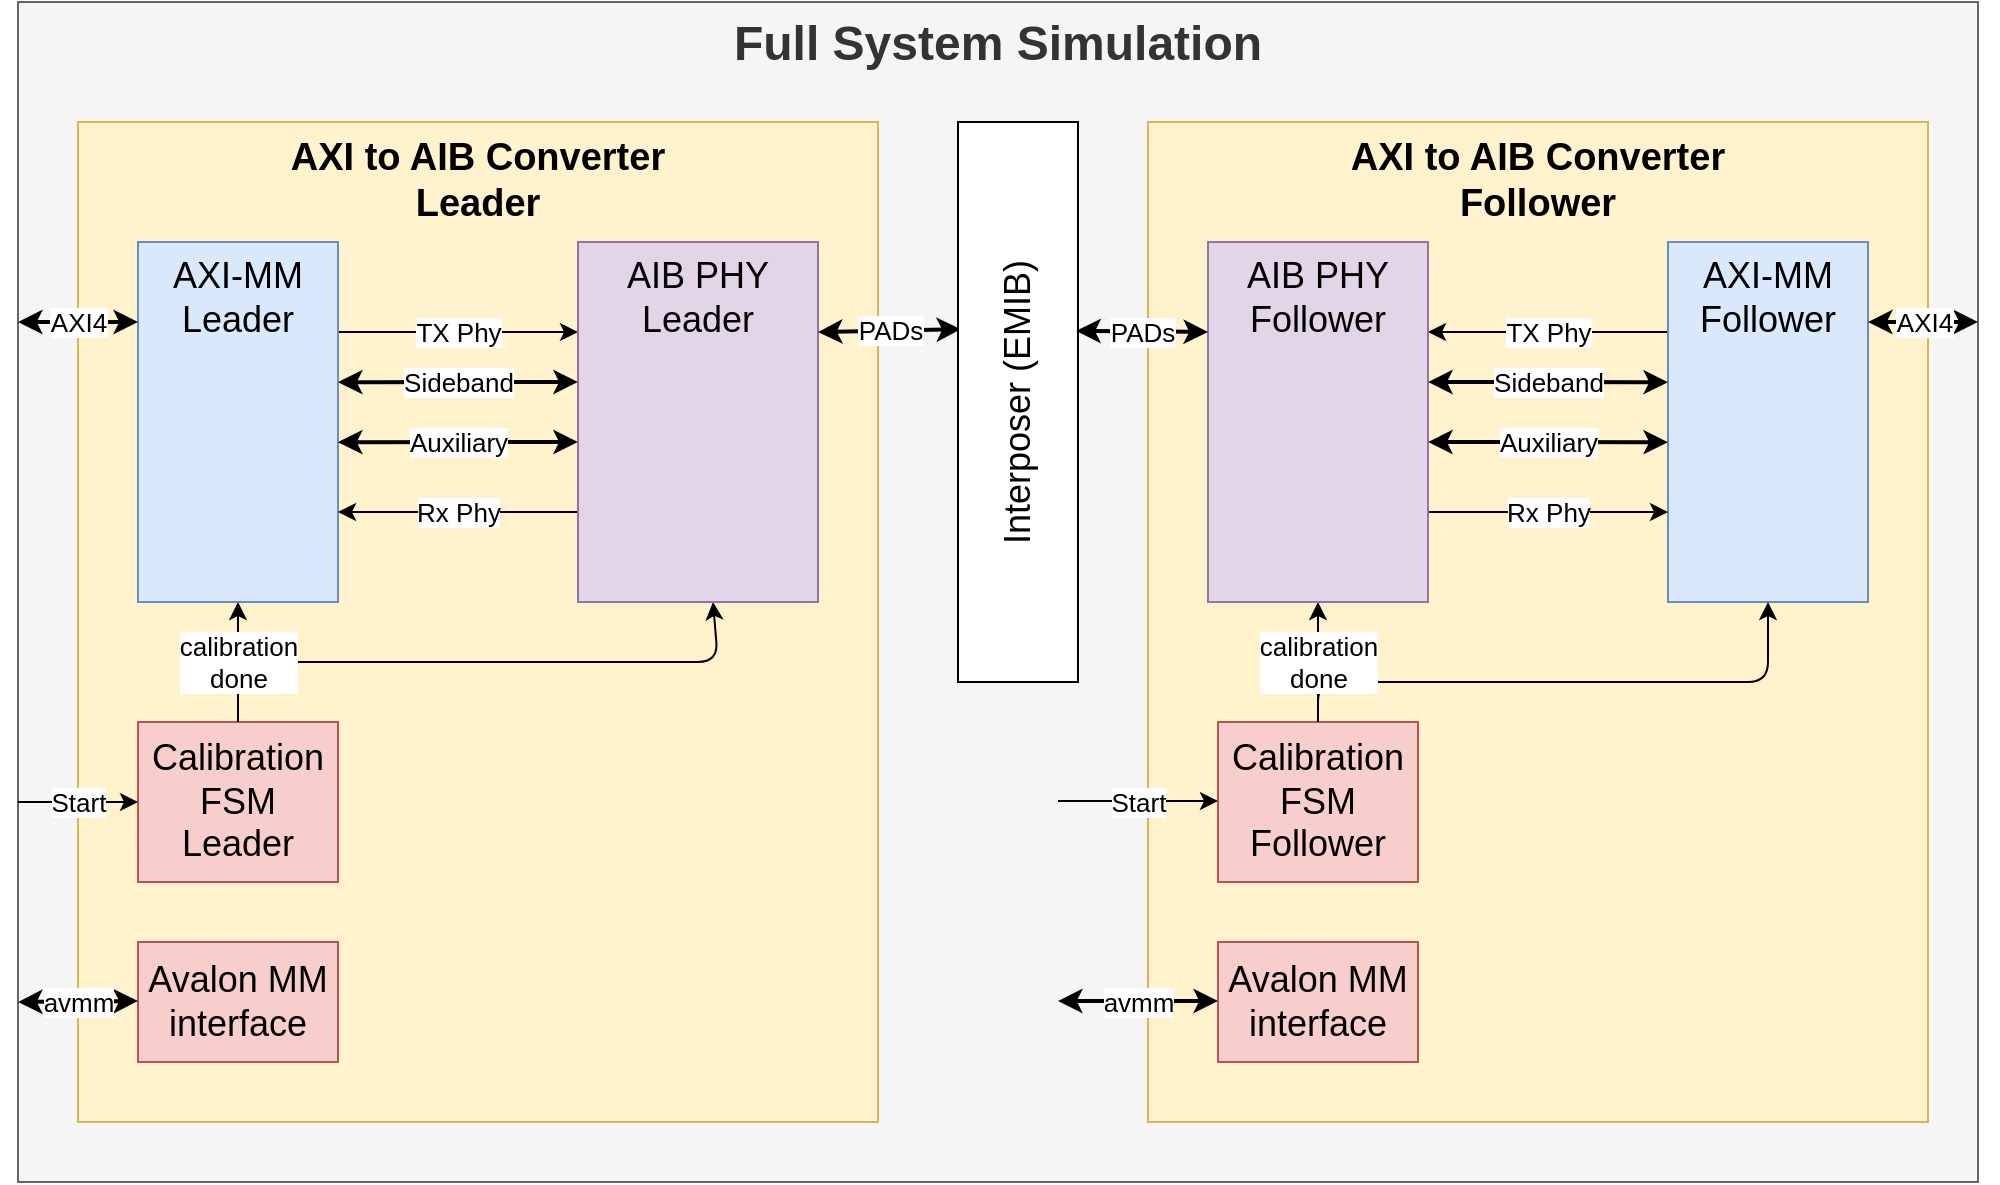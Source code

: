 <mxfile>
    <diagram id="G-sLq0d55iG927SIHQj-" name="Page-1">
        <mxGraphModel dx="1853" dy="827" grid="1" gridSize="10" guides="1" tooltips="1" connect="1" arrows="1" fold="1" page="1" pageScale="1" pageWidth="850" pageHeight="1100" math="0" shadow="0">
            <root>
                <mxCell id="0"/>
                <mxCell id="1" parent="0"/>
                <mxCell id="14" value="&lt;b&gt;Full System Simulation&lt;/b&gt;" style="rounded=0;whiteSpace=wrap;html=1;verticalAlign=top;fontSize=24;fillColor=#f5f5f5;fontColor=#333333;strokeColor=#666666;" parent="1" vertex="1">
                    <mxGeometry y="160" width="980" height="590" as="geometry"/>
                </mxCell>
                <mxCell id="6" value="" style="edgeStyle=none;html=1;fontSize=13;" parent="1" target="5" edge="1">
                    <mxGeometry relative="1" as="geometry">
                        <mxPoint x="320" y="310" as="sourcePoint"/>
                    </mxGeometry>
                </mxCell>
                <mxCell id="5" value="EMIB" style="rounded=1;whiteSpace=wrap;html=1;fillColor=#dae8fc;strokeColor=#6c8ebf;horizontal=1;verticalAlign=top;fontSize=13;" parent="1" vertex="1">
                    <mxGeometry x="360" y="250" width="60" height="120" as="geometry"/>
                </mxCell>
                <mxCell id="15" style="edgeStyle=none;html=1;entryX=0;entryY=0.25;entryDx=0;entryDy=0;horizontal=1;fontSize=13;" parent="1" source="16" target="20" edge="1">
                    <mxGeometry relative="1" as="geometry"/>
                </mxCell>
                <mxCell id="16" value="&lt;b&gt;AXI to AIB Converter&lt;/b&gt;&lt;div&gt;&lt;b&gt;Leader&lt;/b&gt;&lt;/div&gt;" style="rounded=0;whiteSpace=wrap;html=1;arcSize=3;fillColor=#fff2cc;strokeColor=#d6b656;fontSize=19;verticalAlign=top;horizontal=1;" parent="1" vertex="1">
                    <mxGeometry x="30" y="220" width="400" height="500" as="geometry"/>
                </mxCell>
                <mxCell id="17" style="edgeStyle=none;html=1;horizontal=1;fontSize=13;" parent="1" source="18" target="22" edge="1">
                    <mxGeometry relative="1" as="geometry">
                        <Array as="points">
                            <mxPoint x="110" y="490"/>
                            <mxPoint x="350" y="490"/>
                        </Array>
                    </mxGeometry>
                </mxCell>
                <mxCell id="18" value="Calibration&lt;div&gt;&lt;span style=&quot;color: rgb(0, 0, 0);&quot;&gt;FSM&lt;/span&gt;&lt;/div&gt;&lt;div&gt;Leader&lt;/div&gt;" style="rounded=0;whiteSpace=wrap;html=1;fontSize=18;verticalAlign=middle;fillColor=#f8cecc;strokeColor=#b85450;horizontal=1;" parent="1" vertex="1">
                    <mxGeometry x="60" y="520" width="100" height="80" as="geometry"/>
                </mxCell>
                <mxCell id="19" value="TX Phy" style="edgeStyle=none;html=1;exitX=1;exitY=0.25;exitDx=0;exitDy=0;entryX=0;entryY=0.25;entryDx=0;entryDy=0;horizontal=1;fontSize=13;" parent="1" source="20" target="22" edge="1">
                    <mxGeometry relative="1" as="geometry"/>
                </mxCell>
                <mxCell id="20" value="AXI-MM&lt;div&gt;Leader&lt;/div&gt;" style="rounded=0;whiteSpace=wrap;html=1;arcSize=15;fillColor=#dae8fc;strokeColor=#6c8ebf;fontSize=18;verticalAlign=top;horizontal=1;" parent="1" vertex="1">
                    <mxGeometry x="60" y="280" width="100" height="180" as="geometry"/>
                </mxCell>
                <mxCell id="21" value="Rx Phy" style="edgeStyle=none;html=1;entryX=1;entryY=0.75;entryDx=0;entryDy=0;exitX=0;exitY=0.75;exitDx=0;exitDy=0;horizontal=1;fontSize=13;" parent="1" source="22" target="20" edge="1">
                    <mxGeometry relative="1" as="geometry"/>
                </mxCell>
                <mxCell id="22" value="AIB PHY&lt;div&gt;Leader&lt;/div&gt;" style="rounded=0;whiteSpace=wrap;html=1;arcSize=15;fillColor=#e1d5e7;strokeColor=#9673a6;fontSize=18;verticalAlign=top;horizontal=1;" parent="1" vertex="1">
                    <mxGeometry x="280" y="280" width="120" height="180" as="geometry"/>
                </mxCell>
                <mxCell id="23" value="AXI4" style="endArrow=classic;html=1;startArrow=classic;startFill=1;horizontal=1;strokeWidth=2;fontSize=13;" parent="1" edge="1">
                    <mxGeometry width="50" height="50" relative="1" as="geometry">
                        <mxPoint y="320" as="sourcePoint"/>
                        <mxPoint x="60" y="320" as="targetPoint"/>
                    </mxGeometry>
                </mxCell>
                <mxCell id="24" value="Start" style="endArrow=classic;html=1;horizontal=1;fontSize=13;" parent="1" edge="1">
                    <mxGeometry width="50" height="50" relative="1" as="geometry">
                        <mxPoint y="560" as="sourcePoint"/>
                        <mxPoint x="60" y="560" as="targetPoint"/>
                    </mxGeometry>
                </mxCell>
                <mxCell id="26" value="calibration&lt;div&gt;done&lt;/div&gt;" style="edgeStyle=none;html=1;labelBorderColor=none;spacingTop=0;labelBackgroundColor=default;horizontal=1;fontSize=13;" parent="1" source="18" target="20" edge="1">
                    <mxGeometry relative="1" as="geometry"/>
                </mxCell>
                <mxCell id="27" value="Avalon MM&lt;div&gt;interface&lt;/div&gt;" style="rounded=0;whiteSpace=wrap;html=1;fontSize=18;verticalAlign=middle;fillColor=#f8cecc;strokeColor=#b85450;horizontal=1;" parent="1" vertex="1">
                    <mxGeometry x="60" y="630" width="100" height="60" as="geometry"/>
                </mxCell>
                <mxCell id="28" value="avmm" style="endArrow=classic;startArrow=classic;html=1;strokeWidth=2;fontSize=13;" parent="1" edge="1">
                    <mxGeometry width="50" height="50" relative="1" as="geometry">
                        <mxPoint y="660" as="sourcePoint"/>
                        <mxPoint x="60" y="659.5" as="targetPoint"/>
                    </mxGeometry>
                </mxCell>
                <mxCell id="29" value="Sideband" style="endArrow=classic;startArrow=classic;html=1;exitX=0.393;exitY=0.279;exitDx=0;exitDy=0;exitPerimeter=0;strokeWidth=2;fontSize=13;" parent="1" edge="1">
                    <mxGeometry width="50" height="50" relative="1" as="geometry">
                        <mxPoint x="160.0" y="350.08" as="sourcePoint"/>
                        <mxPoint x="279.92" y="350" as="targetPoint"/>
                    </mxGeometry>
                </mxCell>
                <mxCell id="30" value="Auxiliary" style="endArrow=classic;startArrow=classic;html=1;exitX=0.393;exitY=0.279;exitDx=0;exitDy=0;exitPerimeter=0;strokeWidth=2;fontSize=13;" parent="1" edge="1">
                    <mxGeometry width="50" height="50" relative="1" as="geometry">
                        <mxPoint x="160.0" y="380.08" as="sourcePoint"/>
                        <mxPoint x="279.92" y="380" as="targetPoint"/>
                    </mxGeometry>
                </mxCell>
                <mxCell id="35" value="&lt;b&gt;AXI to AIB Converter&lt;/b&gt;&lt;div&gt;&lt;b&gt;Follower&lt;/b&gt;&lt;/div&gt;" style="rounded=0;whiteSpace=wrap;html=1;arcSize=3;fillColor=#fff2cc;strokeColor=#d6b656;fontSize=19;verticalAlign=top;horizontal=1;" parent="1" vertex="1">
                    <mxGeometry x="565" y="220" width="390" height="500" as="geometry"/>
                </mxCell>
                <mxCell id="31" value="" style="edgeStyle=none;html=1;fontSize=13;" parent="1" edge="1">
                    <mxGeometry relative="1" as="geometry">
                        <mxPoint x="665" y="310" as="sourcePoint"/>
                        <mxPoint x="625" y="310" as="targetPoint"/>
                    </mxGeometry>
                </mxCell>
                <mxCell id="54" style="edgeStyle=none;html=1;" parent="1" source="37" target="41" edge="1">
                    <mxGeometry relative="1" as="geometry"/>
                </mxCell>
                <mxCell id="37" value="&lt;div&gt;&lt;span style=&quot;color: rgb(0, 0, 0);&quot;&gt;Calibration&lt;/span&gt;&lt;/div&gt;FSM&lt;div&gt;Follower&lt;/div&gt;" style="rounded=0;whiteSpace=wrap;html=1;fontSize=18;verticalAlign=middle;fillColor=#f8cecc;strokeColor=#b85450;horizontal=1;" parent="1" vertex="1">
                    <mxGeometry x="600" y="520" width="100" height="80" as="geometry"/>
                </mxCell>
                <mxCell id="25" value="&lt;div&gt;&lt;span style=&quot;background-color: light-dark(#ffffff, var(--ge-dark-color, #121212));&quot;&gt;PADs&lt;/span&gt;&lt;/div&gt;" style="endArrow=classic;startArrow=classic;html=1;horizontal=1;strokeWidth=2;entryX=0.025;entryY=0.37;entryDx=0;entryDy=0;exitX=1;exitY=0.25;exitDx=0;exitDy=0;fontSize=13;entryPerimeter=0;" parent="1" source="22" target="55" edge="1">
                    <mxGeometry width="50" height="50" relative="1" as="geometry">
                        <mxPoint x="410" y="320" as="sourcePoint"/>
                        <mxPoint x="500" y="320" as="targetPoint"/>
                        <mxPoint as="offset"/>
                    </mxGeometry>
                </mxCell>
                <mxCell id="38" value="TX Phy" style="edgeStyle=none;html=1;exitX=0;exitY=0.25;exitDx=0;exitDy=0;horizontal=1;entryX=1;entryY=0.25;entryDx=0;entryDy=0;fontSize=13;" parent="1" source="39" target="41" edge="1">
                    <mxGeometry relative="1" as="geometry"/>
                </mxCell>
                <mxCell id="39" value="AXI-MM&lt;div&gt;Follower&lt;/div&gt;" style="rounded=0;whiteSpace=wrap;html=1;arcSize=15;fillColor=#dae8fc;strokeColor=#6c8ebf;fontSize=18;verticalAlign=top;horizontal=1;" parent="1" vertex="1">
                    <mxGeometry x="825" y="280" width="100" height="180" as="geometry"/>
                </mxCell>
                <mxCell id="40" value="Rx Phy" style="edgeStyle=none;html=1;exitX=1;exitY=0.75;exitDx=0;exitDy=0;horizontal=1;fontSize=13;" parent="1" source="41" edge="1">
                    <mxGeometry relative="1" as="geometry">
                        <mxPoint x="825" y="415" as="targetPoint"/>
                    </mxGeometry>
                </mxCell>
                <mxCell id="41" value="AIB PHY&lt;div&gt;Follower&lt;/div&gt;" style="rounded=0;whiteSpace=wrap;html=1;arcSize=15;fillColor=#e1d5e7;strokeColor=#9673a6;fontSize=18;verticalAlign=top;horizontal=1;" parent="1" vertex="1">
                    <mxGeometry x="595" y="280" width="110" height="180" as="geometry"/>
                </mxCell>
                <mxCell id="42" value="AXI4" style="endArrow=classic;html=1;startArrow=classic;startFill=1;horizontal=1;strokeWidth=2;fontSize=13;" parent="1" edge="1">
                    <mxGeometry width="50" height="50" relative="1" as="geometry">
                        <mxPoint x="980" y="320" as="sourcePoint"/>
                        <mxPoint x="925" y="320" as="targetPoint"/>
                    </mxGeometry>
                </mxCell>
                <mxCell id="43" value="Start" style="endArrow=classic;html=1;horizontal=1;fontSize=13;" parent="1" edge="1">
                    <mxGeometry width="50" height="50" relative="1" as="geometry">
                        <mxPoint x="520" y="559.5" as="sourcePoint"/>
                        <mxPoint x="600" y="559.5" as="targetPoint"/>
                    </mxGeometry>
                </mxCell>
                <mxCell id="45" value="calibration&lt;div&gt;done&lt;/div&gt;" style="edgeStyle=none;html=1;labelBorderColor=none;spacingTop=0;labelBackgroundColor=default;horizontal=1;fontSize=13;" parent="1" source="37" target="39" edge="1">
                    <mxGeometry x="-0.86" y="10" relative="1" as="geometry">
                        <Array as="points">
                            <mxPoint x="650" y="500"/>
                            <mxPoint x="875" y="500"/>
                        </Array>
                        <mxPoint as="offset"/>
                    </mxGeometry>
                </mxCell>
                <mxCell id="46" value="Avalon MM&lt;div&gt;interface&lt;/div&gt;" style="rounded=0;whiteSpace=wrap;html=1;fontSize=18;verticalAlign=middle;fillColor=#f8cecc;strokeColor=#b85450;horizontal=1;" parent="1" vertex="1">
                    <mxGeometry x="600" y="630" width="100" height="60" as="geometry"/>
                </mxCell>
                <mxCell id="47" value="avmm" style="endArrow=classic;startArrow=classic;html=1;strokeWidth=2;fontSize=13;" parent="1" edge="1">
                    <mxGeometry width="50" height="50" relative="1" as="geometry">
                        <mxPoint x="600" y="659.5" as="sourcePoint"/>
                        <mxPoint x="520" y="659.5" as="targetPoint"/>
                    </mxGeometry>
                </mxCell>
                <mxCell id="48" value="Sideband" style="endArrow=classic;startArrow=classic;html=1;exitX=0.393;exitY=0.279;exitDx=0;exitDy=0;exitPerimeter=0;strokeWidth=2;fontSize=13;" parent="1" edge="1">
                    <mxGeometry width="50" height="50" relative="1" as="geometry">
                        <mxPoint x="825" y="350.08" as="sourcePoint"/>
                        <mxPoint x="705.08" y="350" as="targetPoint"/>
                    </mxGeometry>
                </mxCell>
                <mxCell id="49" value="Auxiliary" style="endArrow=classic;startArrow=classic;html=1;exitX=0.393;exitY=0.279;exitDx=0;exitDy=0;exitPerimeter=0;strokeWidth=2;fontSize=13;" parent="1" edge="1">
                    <mxGeometry width="50" height="50" relative="1" as="geometry">
                        <mxPoint x="825" y="380.08" as="sourcePoint"/>
                        <mxPoint x="705.08" y="380" as="targetPoint"/>
                    </mxGeometry>
                </mxCell>
                <mxCell id="55" value="&lt;font&gt;Interposer (EMIB)&lt;/font&gt;" style="rounded=0;whiteSpace=wrap;html=1;horizontal=0;fontSize=18;" parent="1" vertex="1">
                    <mxGeometry x="470" y="220" width="60" height="280" as="geometry"/>
                </mxCell>
                <mxCell id="56" value="PADs" style="endArrow=classic;startArrow=classic;html=1;horizontal=1;strokeWidth=2;entryX=0;entryY=0.25;entryDx=0;entryDy=0;exitX=0.986;exitY=0.373;exitDx=0;exitDy=0;fontSize=13;exitPerimeter=0;" parent="1" source="55" target="41" edge="1">
                    <mxGeometry x="0.002" width="50" height="50" relative="1" as="geometry">
                        <mxPoint x="410" y="335" as="sourcePoint"/>
                        <mxPoint x="472" y="334" as="targetPoint"/>
                        <mxPoint as="offset"/>
                    </mxGeometry>
                </mxCell>
            </root>
        </mxGraphModel>
    </diagram>
</mxfile>